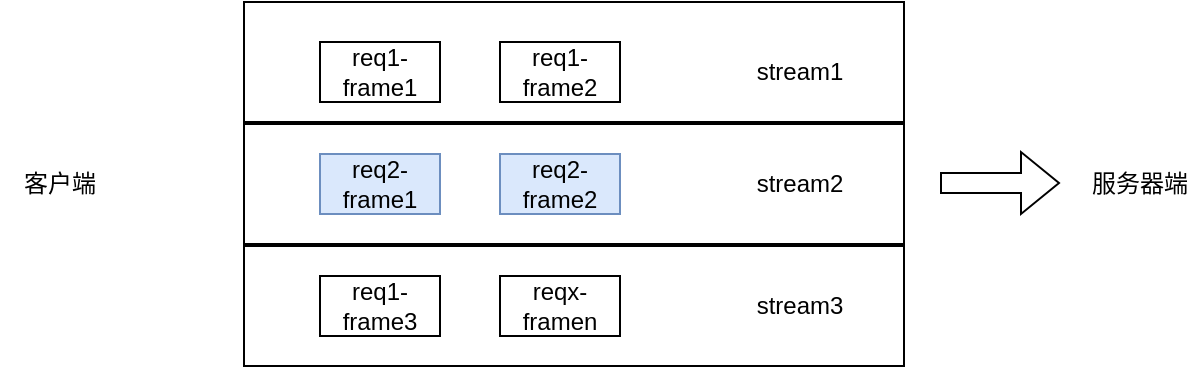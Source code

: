 <mxfile version="20.2.3" type="device"><diagram id="RQlrzQxoss4LC4qt6jDo" name="第 1 页"><mxGraphModel dx="782" dy="549" grid="1" gridSize="10" guides="1" tooltips="1" connect="1" arrows="1" fold="1" page="1" pageScale="1" pageWidth="827" pageHeight="1169" math="0" shadow="0"><root><mxCell id="0"/><mxCell id="1" parent="0"/><mxCell id="-dcAL5IIzUEmSaALuo9v-3" value="" style="rounded=0;whiteSpace=wrap;html=1;" vertex="1" parent="1"><mxGeometry x="192" y="200" width="330" height="60" as="geometry"/></mxCell><mxCell id="-dcAL5IIzUEmSaALuo9v-4" value="" style="rounded=0;whiteSpace=wrap;html=1;" vertex="1" parent="1"><mxGeometry x="192" y="261" width="330" height="60" as="geometry"/></mxCell><mxCell id="-dcAL5IIzUEmSaALuo9v-5" value="" style="rounded=0;whiteSpace=wrap;html=1;" vertex="1" parent="1"><mxGeometry x="192" y="322" width="330" height="60" as="geometry"/></mxCell><mxCell id="-dcAL5IIzUEmSaALuo9v-6" value="req1-frame1" style="rounded=0;whiteSpace=wrap;html=1;" vertex="1" parent="1"><mxGeometry x="230" y="220" width="60" height="30" as="geometry"/></mxCell><mxCell id="-dcAL5IIzUEmSaALuo9v-7" value="req1-frame2" style="rounded=0;whiteSpace=wrap;html=1;" vertex="1" parent="1"><mxGeometry x="320" y="220" width="60" height="30" as="geometry"/></mxCell><mxCell id="-dcAL5IIzUEmSaALuo9v-8" value="req2-frame1" style="rounded=0;whiteSpace=wrap;html=1;fillColor=#dae8fc;strokeColor=#6c8ebf;" vertex="1" parent="1"><mxGeometry x="230" y="276" width="60" height="30" as="geometry"/></mxCell><mxCell id="-dcAL5IIzUEmSaALuo9v-9" value="req2-frame2" style="rounded=0;whiteSpace=wrap;html=1;fillColor=#dae8fc;strokeColor=#6c8ebf;" vertex="1" parent="1"><mxGeometry x="320" y="276" width="60" height="30" as="geometry"/></mxCell><mxCell id="-dcAL5IIzUEmSaALuo9v-10" value="req1-frame3" style="rounded=0;whiteSpace=wrap;html=1;" vertex="1" parent="1"><mxGeometry x="230" y="337" width="60" height="30" as="geometry"/></mxCell><mxCell id="-dcAL5IIzUEmSaALuo9v-11" value="reqx-framen" style="rounded=0;whiteSpace=wrap;html=1;" vertex="1" parent="1"><mxGeometry x="320" y="337" width="60" height="30" as="geometry"/></mxCell><mxCell id="-dcAL5IIzUEmSaALuo9v-12" value="" style="shape=flexArrow;endArrow=classic;html=1;rounded=0;" edge="1" parent="1"><mxGeometry width="50" height="50" relative="1" as="geometry"><mxPoint x="540" y="290.5" as="sourcePoint"/><mxPoint x="600" y="290.5" as="targetPoint"/></mxGeometry></mxCell><mxCell id="-dcAL5IIzUEmSaALuo9v-13" value="客户端" style="text;html=1;strokeColor=none;fillColor=none;align=center;verticalAlign=middle;whiteSpace=wrap;rounded=0;" vertex="1" parent="1"><mxGeometry x="70" y="276" width="60" height="30" as="geometry"/></mxCell><mxCell id="-dcAL5IIzUEmSaALuo9v-14" value="服务器端" style="text;html=1;strokeColor=none;fillColor=none;align=center;verticalAlign=middle;whiteSpace=wrap;rounded=0;" vertex="1" parent="1"><mxGeometry x="610" y="276" width="60" height="30" as="geometry"/></mxCell><mxCell id="-dcAL5IIzUEmSaALuo9v-15" value="stream1" style="text;html=1;strokeColor=none;fillColor=none;align=center;verticalAlign=middle;whiteSpace=wrap;rounded=0;" vertex="1" parent="1"><mxGeometry x="440" y="220" width="60" height="30" as="geometry"/></mxCell><mxCell id="-dcAL5IIzUEmSaALuo9v-16" value="stream2" style="text;html=1;strokeColor=none;fillColor=none;align=center;verticalAlign=middle;whiteSpace=wrap;rounded=0;" vertex="1" parent="1"><mxGeometry x="440" y="276" width="60" height="30" as="geometry"/></mxCell><mxCell id="-dcAL5IIzUEmSaALuo9v-17" value="stream3" style="text;html=1;strokeColor=none;fillColor=none;align=center;verticalAlign=middle;whiteSpace=wrap;rounded=0;" vertex="1" parent="1"><mxGeometry x="440" y="337" width="60" height="30" as="geometry"/></mxCell></root></mxGraphModel></diagram></mxfile>